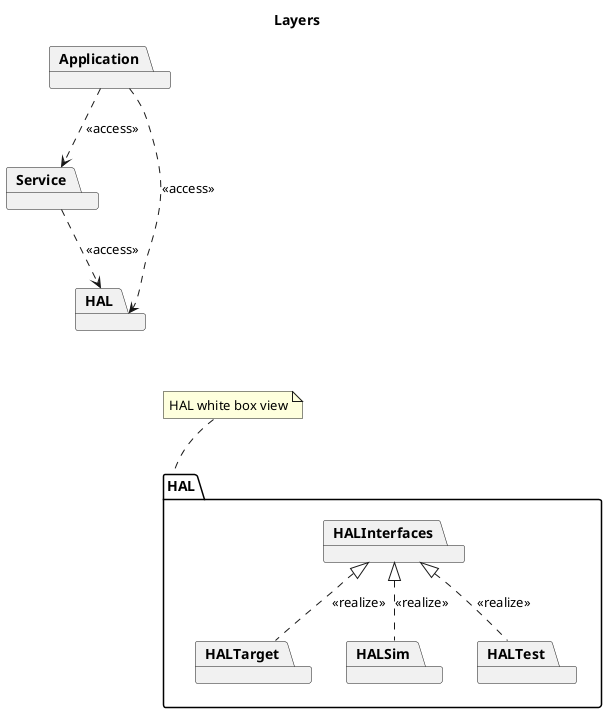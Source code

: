 @startuml

title Layers

package Application
package Service
package HAL

Application ..> Service: <<access>>
Application ...> HAL: <<access>>

Service ..> HAL: <<access>>

package "HAL" as halDetail {
    package HALInterfaces
    package HALTarget
    package HALSim
    package HALTest

    HALInterfaces <|.. HALTarget: <<realize>>
    HALInterfaces <|.. HALSim: <<realize>>
    HALInterfaces <|.. HALTest: <<realize>>
}

HAL -[hidden]-- halDetail

note top of halDetail
    HAL white box view
end note

@enduml